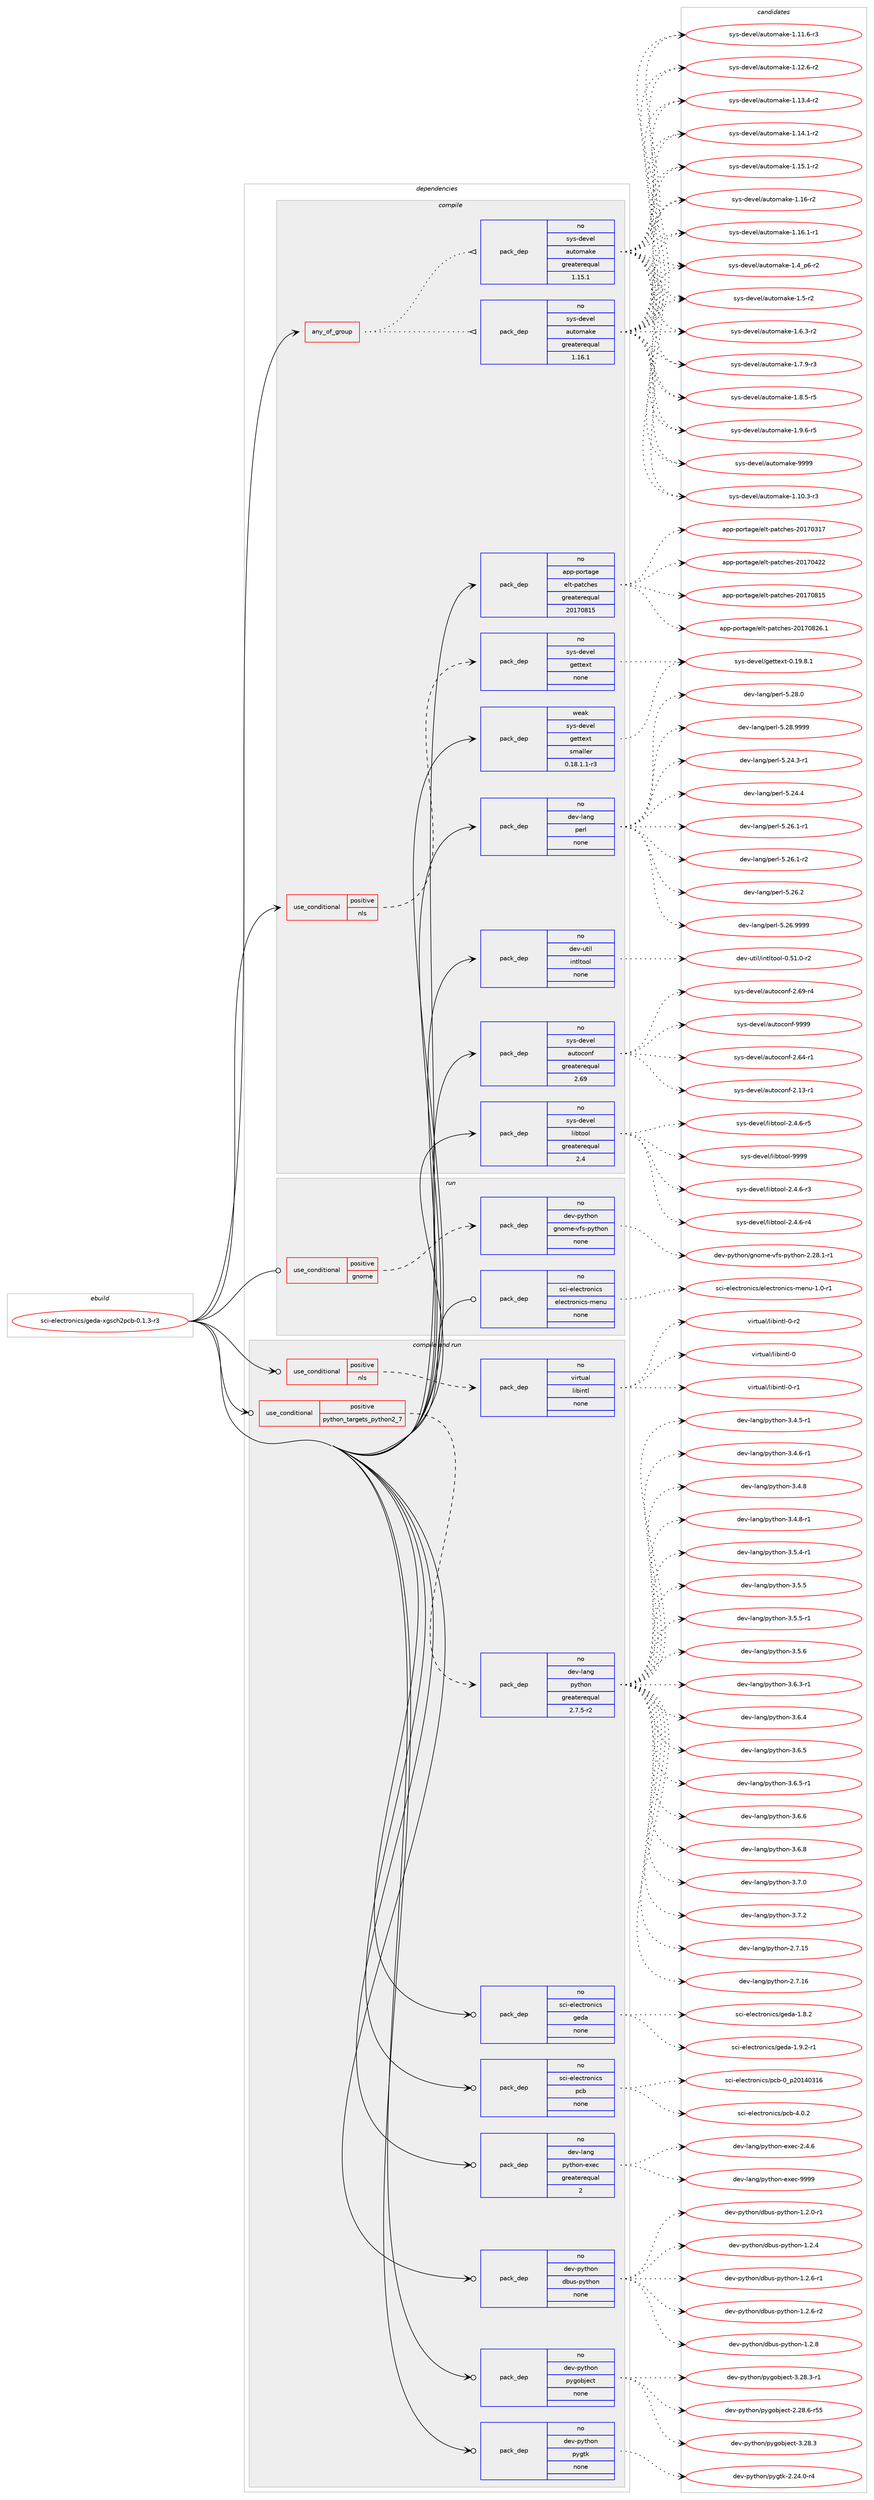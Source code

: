digraph prolog {

# *************
# Graph options
# *************

newrank=true;
concentrate=true;
compound=true;
graph [rankdir=LR,fontname=Helvetica,fontsize=10,ranksep=1.5];#, ranksep=2.5, nodesep=0.2];
edge  [arrowhead=vee];
node  [fontname=Helvetica,fontsize=10];

# **********
# The ebuild
# **********

subgraph cluster_leftcol {
color=gray;
rank=same;
label=<<i>ebuild</i>>;
id [label="sci-electronics/geda-xgsch2pcb-0.1.3-r3", color=red, width=4, href="../sci-electronics/geda-xgsch2pcb-0.1.3-r3.svg"];
}

# ****************
# The dependencies
# ****************

subgraph cluster_midcol {
color=gray;
label=<<i>dependencies</i>>;
subgraph cluster_compile {
fillcolor="#eeeeee";
style=filled;
label=<<i>compile</i>>;
subgraph any26812 {
dependency1689365 [label=<<TABLE BORDER="0" CELLBORDER="1" CELLSPACING="0" CELLPADDING="4"><TR><TD CELLPADDING="10">any_of_group</TD></TR></TABLE>>, shape=none, color=red];subgraph pack1209135 {
dependency1689366 [label=<<TABLE BORDER="0" CELLBORDER="1" CELLSPACING="0" CELLPADDING="4" WIDTH="220"><TR><TD ROWSPAN="6" CELLPADDING="30">pack_dep</TD></TR><TR><TD WIDTH="110">no</TD></TR><TR><TD>sys-devel</TD></TR><TR><TD>automake</TD></TR><TR><TD>greaterequal</TD></TR><TR><TD>1.16.1</TD></TR></TABLE>>, shape=none, color=blue];
}
dependency1689365:e -> dependency1689366:w [weight=20,style="dotted",arrowhead="oinv"];
subgraph pack1209136 {
dependency1689367 [label=<<TABLE BORDER="0" CELLBORDER="1" CELLSPACING="0" CELLPADDING="4" WIDTH="220"><TR><TD ROWSPAN="6" CELLPADDING="30">pack_dep</TD></TR><TR><TD WIDTH="110">no</TD></TR><TR><TD>sys-devel</TD></TR><TR><TD>automake</TD></TR><TR><TD>greaterequal</TD></TR><TR><TD>1.15.1</TD></TR></TABLE>>, shape=none, color=blue];
}
dependency1689365:e -> dependency1689367:w [weight=20,style="dotted",arrowhead="oinv"];
}
id:e -> dependency1689365:w [weight=20,style="solid",arrowhead="vee"];
subgraph cond452566 {
dependency1689368 [label=<<TABLE BORDER="0" CELLBORDER="1" CELLSPACING="0" CELLPADDING="4"><TR><TD ROWSPAN="3" CELLPADDING="10">use_conditional</TD></TR><TR><TD>positive</TD></TR><TR><TD>nls</TD></TR></TABLE>>, shape=none, color=red];
subgraph pack1209137 {
dependency1689369 [label=<<TABLE BORDER="0" CELLBORDER="1" CELLSPACING="0" CELLPADDING="4" WIDTH="220"><TR><TD ROWSPAN="6" CELLPADDING="30">pack_dep</TD></TR><TR><TD WIDTH="110">no</TD></TR><TR><TD>sys-devel</TD></TR><TR><TD>gettext</TD></TR><TR><TD>none</TD></TR><TR><TD></TD></TR></TABLE>>, shape=none, color=blue];
}
dependency1689368:e -> dependency1689369:w [weight=20,style="dashed",arrowhead="vee"];
}
id:e -> dependency1689368:w [weight=20,style="solid",arrowhead="vee"];
subgraph pack1209138 {
dependency1689370 [label=<<TABLE BORDER="0" CELLBORDER="1" CELLSPACING="0" CELLPADDING="4" WIDTH="220"><TR><TD ROWSPAN="6" CELLPADDING="30">pack_dep</TD></TR><TR><TD WIDTH="110">no</TD></TR><TR><TD>app-portage</TD></TR><TR><TD>elt-patches</TD></TR><TR><TD>greaterequal</TD></TR><TR><TD>20170815</TD></TR></TABLE>>, shape=none, color=blue];
}
id:e -> dependency1689370:w [weight=20,style="solid",arrowhead="vee"];
subgraph pack1209139 {
dependency1689371 [label=<<TABLE BORDER="0" CELLBORDER="1" CELLSPACING="0" CELLPADDING="4" WIDTH="220"><TR><TD ROWSPAN="6" CELLPADDING="30">pack_dep</TD></TR><TR><TD WIDTH="110">no</TD></TR><TR><TD>dev-lang</TD></TR><TR><TD>perl</TD></TR><TR><TD>none</TD></TR><TR><TD></TD></TR></TABLE>>, shape=none, color=blue];
}
id:e -> dependency1689371:w [weight=20,style="solid",arrowhead="vee"];
subgraph pack1209140 {
dependency1689372 [label=<<TABLE BORDER="0" CELLBORDER="1" CELLSPACING="0" CELLPADDING="4" WIDTH="220"><TR><TD ROWSPAN="6" CELLPADDING="30">pack_dep</TD></TR><TR><TD WIDTH="110">no</TD></TR><TR><TD>dev-util</TD></TR><TR><TD>intltool</TD></TR><TR><TD>none</TD></TR><TR><TD></TD></TR></TABLE>>, shape=none, color=blue];
}
id:e -> dependency1689372:w [weight=20,style="solid",arrowhead="vee"];
subgraph pack1209141 {
dependency1689373 [label=<<TABLE BORDER="0" CELLBORDER="1" CELLSPACING="0" CELLPADDING="4" WIDTH="220"><TR><TD ROWSPAN="6" CELLPADDING="30">pack_dep</TD></TR><TR><TD WIDTH="110">no</TD></TR><TR><TD>sys-devel</TD></TR><TR><TD>autoconf</TD></TR><TR><TD>greaterequal</TD></TR><TR><TD>2.69</TD></TR></TABLE>>, shape=none, color=blue];
}
id:e -> dependency1689373:w [weight=20,style="solid",arrowhead="vee"];
subgraph pack1209142 {
dependency1689374 [label=<<TABLE BORDER="0" CELLBORDER="1" CELLSPACING="0" CELLPADDING="4" WIDTH="220"><TR><TD ROWSPAN="6" CELLPADDING="30">pack_dep</TD></TR><TR><TD WIDTH="110">no</TD></TR><TR><TD>sys-devel</TD></TR><TR><TD>libtool</TD></TR><TR><TD>greaterequal</TD></TR><TR><TD>2.4</TD></TR></TABLE>>, shape=none, color=blue];
}
id:e -> dependency1689374:w [weight=20,style="solid",arrowhead="vee"];
subgraph pack1209143 {
dependency1689375 [label=<<TABLE BORDER="0" CELLBORDER="1" CELLSPACING="0" CELLPADDING="4" WIDTH="220"><TR><TD ROWSPAN="6" CELLPADDING="30">pack_dep</TD></TR><TR><TD WIDTH="110">weak</TD></TR><TR><TD>sys-devel</TD></TR><TR><TD>gettext</TD></TR><TR><TD>smaller</TD></TR><TR><TD>0.18.1.1-r3</TD></TR></TABLE>>, shape=none, color=blue];
}
id:e -> dependency1689375:w [weight=20,style="solid",arrowhead="vee"];
}
subgraph cluster_compileandrun {
fillcolor="#eeeeee";
style=filled;
label=<<i>compile and run</i>>;
subgraph cond452567 {
dependency1689376 [label=<<TABLE BORDER="0" CELLBORDER="1" CELLSPACING="0" CELLPADDING="4"><TR><TD ROWSPAN="3" CELLPADDING="10">use_conditional</TD></TR><TR><TD>positive</TD></TR><TR><TD>nls</TD></TR></TABLE>>, shape=none, color=red];
subgraph pack1209144 {
dependency1689377 [label=<<TABLE BORDER="0" CELLBORDER="1" CELLSPACING="0" CELLPADDING="4" WIDTH="220"><TR><TD ROWSPAN="6" CELLPADDING="30">pack_dep</TD></TR><TR><TD WIDTH="110">no</TD></TR><TR><TD>virtual</TD></TR><TR><TD>libintl</TD></TR><TR><TD>none</TD></TR><TR><TD></TD></TR></TABLE>>, shape=none, color=blue];
}
dependency1689376:e -> dependency1689377:w [weight=20,style="dashed",arrowhead="vee"];
}
id:e -> dependency1689376:w [weight=20,style="solid",arrowhead="odotvee"];
subgraph cond452568 {
dependency1689378 [label=<<TABLE BORDER="0" CELLBORDER="1" CELLSPACING="0" CELLPADDING="4"><TR><TD ROWSPAN="3" CELLPADDING="10">use_conditional</TD></TR><TR><TD>positive</TD></TR><TR><TD>python_targets_python2_7</TD></TR></TABLE>>, shape=none, color=red];
subgraph pack1209145 {
dependency1689379 [label=<<TABLE BORDER="0" CELLBORDER="1" CELLSPACING="0" CELLPADDING="4" WIDTH="220"><TR><TD ROWSPAN="6" CELLPADDING="30">pack_dep</TD></TR><TR><TD WIDTH="110">no</TD></TR><TR><TD>dev-lang</TD></TR><TR><TD>python</TD></TR><TR><TD>greaterequal</TD></TR><TR><TD>2.7.5-r2</TD></TR></TABLE>>, shape=none, color=blue];
}
dependency1689378:e -> dependency1689379:w [weight=20,style="dashed",arrowhead="vee"];
}
id:e -> dependency1689378:w [weight=20,style="solid",arrowhead="odotvee"];
subgraph pack1209146 {
dependency1689380 [label=<<TABLE BORDER="0" CELLBORDER="1" CELLSPACING="0" CELLPADDING="4" WIDTH="220"><TR><TD ROWSPAN="6" CELLPADDING="30">pack_dep</TD></TR><TR><TD WIDTH="110">no</TD></TR><TR><TD>dev-lang</TD></TR><TR><TD>python-exec</TD></TR><TR><TD>greaterequal</TD></TR><TR><TD>2</TD></TR></TABLE>>, shape=none, color=blue];
}
id:e -> dependency1689380:w [weight=20,style="solid",arrowhead="odotvee"];
subgraph pack1209147 {
dependency1689381 [label=<<TABLE BORDER="0" CELLBORDER="1" CELLSPACING="0" CELLPADDING="4" WIDTH="220"><TR><TD ROWSPAN="6" CELLPADDING="30">pack_dep</TD></TR><TR><TD WIDTH="110">no</TD></TR><TR><TD>dev-python</TD></TR><TR><TD>dbus-python</TD></TR><TR><TD>none</TD></TR><TR><TD></TD></TR></TABLE>>, shape=none, color=blue];
}
id:e -> dependency1689381:w [weight=20,style="solid",arrowhead="odotvee"];
subgraph pack1209148 {
dependency1689382 [label=<<TABLE BORDER="0" CELLBORDER="1" CELLSPACING="0" CELLPADDING="4" WIDTH="220"><TR><TD ROWSPAN="6" CELLPADDING="30">pack_dep</TD></TR><TR><TD WIDTH="110">no</TD></TR><TR><TD>dev-python</TD></TR><TR><TD>pygobject</TD></TR><TR><TD>none</TD></TR><TR><TD></TD></TR></TABLE>>, shape=none, color=blue];
}
id:e -> dependency1689382:w [weight=20,style="solid",arrowhead="odotvee"];
subgraph pack1209149 {
dependency1689383 [label=<<TABLE BORDER="0" CELLBORDER="1" CELLSPACING="0" CELLPADDING="4" WIDTH="220"><TR><TD ROWSPAN="6" CELLPADDING="30">pack_dep</TD></TR><TR><TD WIDTH="110">no</TD></TR><TR><TD>dev-python</TD></TR><TR><TD>pygtk</TD></TR><TR><TD>none</TD></TR><TR><TD></TD></TR></TABLE>>, shape=none, color=blue];
}
id:e -> dependency1689383:w [weight=20,style="solid",arrowhead="odotvee"];
subgraph pack1209150 {
dependency1689384 [label=<<TABLE BORDER="0" CELLBORDER="1" CELLSPACING="0" CELLPADDING="4" WIDTH="220"><TR><TD ROWSPAN="6" CELLPADDING="30">pack_dep</TD></TR><TR><TD WIDTH="110">no</TD></TR><TR><TD>sci-electronics</TD></TR><TR><TD>geda</TD></TR><TR><TD>none</TD></TR><TR><TD></TD></TR></TABLE>>, shape=none, color=blue];
}
id:e -> dependency1689384:w [weight=20,style="solid",arrowhead="odotvee"];
subgraph pack1209151 {
dependency1689385 [label=<<TABLE BORDER="0" CELLBORDER="1" CELLSPACING="0" CELLPADDING="4" WIDTH="220"><TR><TD ROWSPAN="6" CELLPADDING="30">pack_dep</TD></TR><TR><TD WIDTH="110">no</TD></TR><TR><TD>sci-electronics</TD></TR><TR><TD>pcb</TD></TR><TR><TD>none</TD></TR><TR><TD></TD></TR></TABLE>>, shape=none, color=blue];
}
id:e -> dependency1689385:w [weight=20,style="solid",arrowhead="odotvee"];
}
subgraph cluster_run {
fillcolor="#eeeeee";
style=filled;
label=<<i>run</i>>;
subgraph cond452569 {
dependency1689386 [label=<<TABLE BORDER="0" CELLBORDER="1" CELLSPACING="0" CELLPADDING="4"><TR><TD ROWSPAN="3" CELLPADDING="10">use_conditional</TD></TR><TR><TD>positive</TD></TR><TR><TD>gnome</TD></TR></TABLE>>, shape=none, color=red];
subgraph pack1209152 {
dependency1689387 [label=<<TABLE BORDER="0" CELLBORDER="1" CELLSPACING="0" CELLPADDING="4" WIDTH="220"><TR><TD ROWSPAN="6" CELLPADDING="30">pack_dep</TD></TR><TR><TD WIDTH="110">no</TD></TR><TR><TD>dev-python</TD></TR><TR><TD>gnome-vfs-python</TD></TR><TR><TD>none</TD></TR><TR><TD></TD></TR></TABLE>>, shape=none, color=blue];
}
dependency1689386:e -> dependency1689387:w [weight=20,style="dashed",arrowhead="vee"];
}
id:e -> dependency1689386:w [weight=20,style="solid",arrowhead="odot"];
subgraph pack1209153 {
dependency1689388 [label=<<TABLE BORDER="0" CELLBORDER="1" CELLSPACING="0" CELLPADDING="4" WIDTH="220"><TR><TD ROWSPAN="6" CELLPADDING="30">pack_dep</TD></TR><TR><TD WIDTH="110">no</TD></TR><TR><TD>sci-electronics</TD></TR><TR><TD>electronics-menu</TD></TR><TR><TD>none</TD></TR><TR><TD></TD></TR></TABLE>>, shape=none, color=blue];
}
id:e -> dependency1689388:w [weight=20,style="solid",arrowhead="odot"];
}
}

# **************
# The candidates
# **************

subgraph cluster_choices {
rank=same;
color=gray;
label=<<i>candidates</i>>;

subgraph choice1209135 {
color=black;
nodesep=1;
choice11512111545100101118101108479711711611110997107101454946494846514511451 [label="sys-devel/automake-1.10.3-r3", color=red, width=4,href="../sys-devel/automake-1.10.3-r3.svg"];
choice11512111545100101118101108479711711611110997107101454946494946544511451 [label="sys-devel/automake-1.11.6-r3", color=red, width=4,href="../sys-devel/automake-1.11.6-r3.svg"];
choice11512111545100101118101108479711711611110997107101454946495046544511450 [label="sys-devel/automake-1.12.6-r2", color=red, width=4,href="../sys-devel/automake-1.12.6-r2.svg"];
choice11512111545100101118101108479711711611110997107101454946495146524511450 [label="sys-devel/automake-1.13.4-r2", color=red, width=4,href="../sys-devel/automake-1.13.4-r2.svg"];
choice11512111545100101118101108479711711611110997107101454946495246494511450 [label="sys-devel/automake-1.14.1-r2", color=red, width=4,href="../sys-devel/automake-1.14.1-r2.svg"];
choice11512111545100101118101108479711711611110997107101454946495346494511450 [label="sys-devel/automake-1.15.1-r2", color=red, width=4,href="../sys-devel/automake-1.15.1-r2.svg"];
choice1151211154510010111810110847971171161111099710710145494649544511450 [label="sys-devel/automake-1.16-r2", color=red, width=4,href="../sys-devel/automake-1.16-r2.svg"];
choice11512111545100101118101108479711711611110997107101454946495446494511449 [label="sys-devel/automake-1.16.1-r1", color=red, width=4,href="../sys-devel/automake-1.16.1-r1.svg"];
choice115121115451001011181011084797117116111109971071014549465295112544511450 [label="sys-devel/automake-1.4_p6-r2", color=red, width=4,href="../sys-devel/automake-1.4_p6-r2.svg"];
choice11512111545100101118101108479711711611110997107101454946534511450 [label="sys-devel/automake-1.5-r2", color=red, width=4,href="../sys-devel/automake-1.5-r2.svg"];
choice115121115451001011181011084797117116111109971071014549465446514511450 [label="sys-devel/automake-1.6.3-r2", color=red, width=4,href="../sys-devel/automake-1.6.3-r2.svg"];
choice115121115451001011181011084797117116111109971071014549465546574511451 [label="sys-devel/automake-1.7.9-r3", color=red, width=4,href="../sys-devel/automake-1.7.9-r3.svg"];
choice115121115451001011181011084797117116111109971071014549465646534511453 [label="sys-devel/automake-1.8.5-r5", color=red, width=4,href="../sys-devel/automake-1.8.5-r5.svg"];
choice115121115451001011181011084797117116111109971071014549465746544511453 [label="sys-devel/automake-1.9.6-r5", color=red, width=4,href="../sys-devel/automake-1.9.6-r5.svg"];
choice115121115451001011181011084797117116111109971071014557575757 [label="sys-devel/automake-9999", color=red, width=4,href="../sys-devel/automake-9999.svg"];
dependency1689366:e -> choice11512111545100101118101108479711711611110997107101454946494846514511451:w [style=dotted,weight="100"];
dependency1689366:e -> choice11512111545100101118101108479711711611110997107101454946494946544511451:w [style=dotted,weight="100"];
dependency1689366:e -> choice11512111545100101118101108479711711611110997107101454946495046544511450:w [style=dotted,weight="100"];
dependency1689366:e -> choice11512111545100101118101108479711711611110997107101454946495146524511450:w [style=dotted,weight="100"];
dependency1689366:e -> choice11512111545100101118101108479711711611110997107101454946495246494511450:w [style=dotted,weight="100"];
dependency1689366:e -> choice11512111545100101118101108479711711611110997107101454946495346494511450:w [style=dotted,weight="100"];
dependency1689366:e -> choice1151211154510010111810110847971171161111099710710145494649544511450:w [style=dotted,weight="100"];
dependency1689366:e -> choice11512111545100101118101108479711711611110997107101454946495446494511449:w [style=dotted,weight="100"];
dependency1689366:e -> choice115121115451001011181011084797117116111109971071014549465295112544511450:w [style=dotted,weight="100"];
dependency1689366:e -> choice11512111545100101118101108479711711611110997107101454946534511450:w [style=dotted,weight="100"];
dependency1689366:e -> choice115121115451001011181011084797117116111109971071014549465446514511450:w [style=dotted,weight="100"];
dependency1689366:e -> choice115121115451001011181011084797117116111109971071014549465546574511451:w [style=dotted,weight="100"];
dependency1689366:e -> choice115121115451001011181011084797117116111109971071014549465646534511453:w [style=dotted,weight="100"];
dependency1689366:e -> choice115121115451001011181011084797117116111109971071014549465746544511453:w [style=dotted,weight="100"];
dependency1689366:e -> choice115121115451001011181011084797117116111109971071014557575757:w [style=dotted,weight="100"];
}
subgraph choice1209136 {
color=black;
nodesep=1;
choice11512111545100101118101108479711711611110997107101454946494846514511451 [label="sys-devel/automake-1.10.3-r3", color=red, width=4,href="../sys-devel/automake-1.10.3-r3.svg"];
choice11512111545100101118101108479711711611110997107101454946494946544511451 [label="sys-devel/automake-1.11.6-r3", color=red, width=4,href="../sys-devel/automake-1.11.6-r3.svg"];
choice11512111545100101118101108479711711611110997107101454946495046544511450 [label="sys-devel/automake-1.12.6-r2", color=red, width=4,href="../sys-devel/automake-1.12.6-r2.svg"];
choice11512111545100101118101108479711711611110997107101454946495146524511450 [label="sys-devel/automake-1.13.4-r2", color=red, width=4,href="../sys-devel/automake-1.13.4-r2.svg"];
choice11512111545100101118101108479711711611110997107101454946495246494511450 [label="sys-devel/automake-1.14.1-r2", color=red, width=4,href="../sys-devel/automake-1.14.1-r2.svg"];
choice11512111545100101118101108479711711611110997107101454946495346494511450 [label="sys-devel/automake-1.15.1-r2", color=red, width=4,href="../sys-devel/automake-1.15.1-r2.svg"];
choice1151211154510010111810110847971171161111099710710145494649544511450 [label="sys-devel/automake-1.16-r2", color=red, width=4,href="../sys-devel/automake-1.16-r2.svg"];
choice11512111545100101118101108479711711611110997107101454946495446494511449 [label="sys-devel/automake-1.16.1-r1", color=red, width=4,href="../sys-devel/automake-1.16.1-r1.svg"];
choice115121115451001011181011084797117116111109971071014549465295112544511450 [label="sys-devel/automake-1.4_p6-r2", color=red, width=4,href="../sys-devel/automake-1.4_p6-r2.svg"];
choice11512111545100101118101108479711711611110997107101454946534511450 [label="sys-devel/automake-1.5-r2", color=red, width=4,href="../sys-devel/automake-1.5-r2.svg"];
choice115121115451001011181011084797117116111109971071014549465446514511450 [label="sys-devel/automake-1.6.3-r2", color=red, width=4,href="../sys-devel/automake-1.6.3-r2.svg"];
choice115121115451001011181011084797117116111109971071014549465546574511451 [label="sys-devel/automake-1.7.9-r3", color=red, width=4,href="../sys-devel/automake-1.7.9-r3.svg"];
choice115121115451001011181011084797117116111109971071014549465646534511453 [label="sys-devel/automake-1.8.5-r5", color=red, width=4,href="../sys-devel/automake-1.8.5-r5.svg"];
choice115121115451001011181011084797117116111109971071014549465746544511453 [label="sys-devel/automake-1.9.6-r5", color=red, width=4,href="../sys-devel/automake-1.9.6-r5.svg"];
choice115121115451001011181011084797117116111109971071014557575757 [label="sys-devel/automake-9999", color=red, width=4,href="../sys-devel/automake-9999.svg"];
dependency1689367:e -> choice11512111545100101118101108479711711611110997107101454946494846514511451:w [style=dotted,weight="100"];
dependency1689367:e -> choice11512111545100101118101108479711711611110997107101454946494946544511451:w [style=dotted,weight="100"];
dependency1689367:e -> choice11512111545100101118101108479711711611110997107101454946495046544511450:w [style=dotted,weight="100"];
dependency1689367:e -> choice11512111545100101118101108479711711611110997107101454946495146524511450:w [style=dotted,weight="100"];
dependency1689367:e -> choice11512111545100101118101108479711711611110997107101454946495246494511450:w [style=dotted,weight="100"];
dependency1689367:e -> choice11512111545100101118101108479711711611110997107101454946495346494511450:w [style=dotted,weight="100"];
dependency1689367:e -> choice1151211154510010111810110847971171161111099710710145494649544511450:w [style=dotted,weight="100"];
dependency1689367:e -> choice11512111545100101118101108479711711611110997107101454946495446494511449:w [style=dotted,weight="100"];
dependency1689367:e -> choice115121115451001011181011084797117116111109971071014549465295112544511450:w [style=dotted,weight="100"];
dependency1689367:e -> choice11512111545100101118101108479711711611110997107101454946534511450:w [style=dotted,weight="100"];
dependency1689367:e -> choice115121115451001011181011084797117116111109971071014549465446514511450:w [style=dotted,weight="100"];
dependency1689367:e -> choice115121115451001011181011084797117116111109971071014549465546574511451:w [style=dotted,weight="100"];
dependency1689367:e -> choice115121115451001011181011084797117116111109971071014549465646534511453:w [style=dotted,weight="100"];
dependency1689367:e -> choice115121115451001011181011084797117116111109971071014549465746544511453:w [style=dotted,weight="100"];
dependency1689367:e -> choice115121115451001011181011084797117116111109971071014557575757:w [style=dotted,weight="100"];
}
subgraph choice1209137 {
color=black;
nodesep=1;
choice1151211154510010111810110847103101116116101120116454846495746564649 [label="sys-devel/gettext-0.19.8.1", color=red, width=4,href="../sys-devel/gettext-0.19.8.1.svg"];
dependency1689369:e -> choice1151211154510010111810110847103101116116101120116454846495746564649:w [style=dotted,weight="100"];
}
subgraph choice1209138 {
color=black;
nodesep=1;
choice97112112451121111141169710310147101108116451129711699104101115455048495548514955 [label="app-portage/elt-patches-20170317", color=red, width=4,href="../app-portage/elt-patches-20170317.svg"];
choice97112112451121111141169710310147101108116451129711699104101115455048495548525050 [label="app-portage/elt-patches-20170422", color=red, width=4,href="../app-portage/elt-patches-20170422.svg"];
choice97112112451121111141169710310147101108116451129711699104101115455048495548564953 [label="app-portage/elt-patches-20170815", color=red, width=4,href="../app-portage/elt-patches-20170815.svg"];
choice971121124511211111411697103101471011081164511297116991041011154550484955485650544649 [label="app-portage/elt-patches-20170826.1", color=red, width=4,href="../app-portage/elt-patches-20170826.1.svg"];
dependency1689370:e -> choice97112112451121111141169710310147101108116451129711699104101115455048495548514955:w [style=dotted,weight="100"];
dependency1689370:e -> choice97112112451121111141169710310147101108116451129711699104101115455048495548525050:w [style=dotted,weight="100"];
dependency1689370:e -> choice97112112451121111141169710310147101108116451129711699104101115455048495548564953:w [style=dotted,weight="100"];
dependency1689370:e -> choice971121124511211111411697103101471011081164511297116991041011154550484955485650544649:w [style=dotted,weight="100"];
}
subgraph choice1209139 {
color=black;
nodesep=1;
choice100101118451089711010347112101114108455346505246514511449 [label="dev-lang/perl-5.24.3-r1", color=red, width=4,href="../dev-lang/perl-5.24.3-r1.svg"];
choice10010111845108971101034711210111410845534650524652 [label="dev-lang/perl-5.24.4", color=red, width=4,href="../dev-lang/perl-5.24.4.svg"];
choice100101118451089711010347112101114108455346505446494511449 [label="dev-lang/perl-5.26.1-r1", color=red, width=4,href="../dev-lang/perl-5.26.1-r1.svg"];
choice100101118451089711010347112101114108455346505446494511450 [label="dev-lang/perl-5.26.1-r2", color=red, width=4,href="../dev-lang/perl-5.26.1-r2.svg"];
choice10010111845108971101034711210111410845534650544650 [label="dev-lang/perl-5.26.2", color=red, width=4,href="../dev-lang/perl-5.26.2.svg"];
choice10010111845108971101034711210111410845534650544657575757 [label="dev-lang/perl-5.26.9999", color=red, width=4,href="../dev-lang/perl-5.26.9999.svg"];
choice10010111845108971101034711210111410845534650564648 [label="dev-lang/perl-5.28.0", color=red, width=4,href="../dev-lang/perl-5.28.0.svg"];
choice10010111845108971101034711210111410845534650564657575757 [label="dev-lang/perl-5.28.9999", color=red, width=4,href="../dev-lang/perl-5.28.9999.svg"];
dependency1689371:e -> choice100101118451089711010347112101114108455346505246514511449:w [style=dotted,weight="100"];
dependency1689371:e -> choice10010111845108971101034711210111410845534650524652:w [style=dotted,weight="100"];
dependency1689371:e -> choice100101118451089711010347112101114108455346505446494511449:w [style=dotted,weight="100"];
dependency1689371:e -> choice100101118451089711010347112101114108455346505446494511450:w [style=dotted,weight="100"];
dependency1689371:e -> choice10010111845108971101034711210111410845534650544650:w [style=dotted,weight="100"];
dependency1689371:e -> choice10010111845108971101034711210111410845534650544657575757:w [style=dotted,weight="100"];
dependency1689371:e -> choice10010111845108971101034711210111410845534650564648:w [style=dotted,weight="100"];
dependency1689371:e -> choice10010111845108971101034711210111410845534650564657575757:w [style=dotted,weight="100"];
}
subgraph choice1209140 {
color=black;
nodesep=1;
choice1001011184511711610510847105110116108116111111108454846534946484511450 [label="dev-util/intltool-0.51.0-r2", color=red, width=4,href="../dev-util/intltool-0.51.0-r2.svg"];
dependency1689372:e -> choice1001011184511711610510847105110116108116111111108454846534946484511450:w [style=dotted,weight="100"];
}
subgraph choice1209141 {
color=black;
nodesep=1;
choice1151211154510010111810110847971171161119911111010245504649514511449 [label="sys-devel/autoconf-2.13-r1", color=red, width=4,href="../sys-devel/autoconf-2.13-r1.svg"];
choice1151211154510010111810110847971171161119911111010245504654524511449 [label="sys-devel/autoconf-2.64-r1", color=red, width=4,href="../sys-devel/autoconf-2.64-r1.svg"];
choice1151211154510010111810110847971171161119911111010245504654574511452 [label="sys-devel/autoconf-2.69-r4", color=red, width=4,href="../sys-devel/autoconf-2.69-r4.svg"];
choice115121115451001011181011084797117116111991111101024557575757 [label="sys-devel/autoconf-9999", color=red, width=4,href="../sys-devel/autoconf-9999.svg"];
dependency1689373:e -> choice1151211154510010111810110847971171161119911111010245504649514511449:w [style=dotted,weight="100"];
dependency1689373:e -> choice1151211154510010111810110847971171161119911111010245504654524511449:w [style=dotted,weight="100"];
dependency1689373:e -> choice1151211154510010111810110847971171161119911111010245504654574511452:w [style=dotted,weight="100"];
dependency1689373:e -> choice115121115451001011181011084797117116111991111101024557575757:w [style=dotted,weight="100"];
}
subgraph choice1209142 {
color=black;
nodesep=1;
choice1151211154510010111810110847108105981161111111084550465246544511451 [label="sys-devel/libtool-2.4.6-r3", color=red, width=4,href="../sys-devel/libtool-2.4.6-r3.svg"];
choice1151211154510010111810110847108105981161111111084550465246544511452 [label="sys-devel/libtool-2.4.6-r4", color=red, width=4,href="../sys-devel/libtool-2.4.6-r4.svg"];
choice1151211154510010111810110847108105981161111111084550465246544511453 [label="sys-devel/libtool-2.4.6-r5", color=red, width=4,href="../sys-devel/libtool-2.4.6-r5.svg"];
choice1151211154510010111810110847108105981161111111084557575757 [label="sys-devel/libtool-9999", color=red, width=4,href="../sys-devel/libtool-9999.svg"];
dependency1689374:e -> choice1151211154510010111810110847108105981161111111084550465246544511451:w [style=dotted,weight="100"];
dependency1689374:e -> choice1151211154510010111810110847108105981161111111084550465246544511452:w [style=dotted,weight="100"];
dependency1689374:e -> choice1151211154510010111810110847108105981161111111084550465246544511453:w [style=dotted,weight="100"];
dependency1689374:e -> choice1151211154510010111810110847108105981161111111084557575757:w [style=dotted,weight="100"];
}
subgraph choice1209143 {
color=black;
nodesep=1;
choice1151211154510010111810110847103101116116101120116454846495746564649 [label="sys-devel/gettext-0.19.8.1", color=red, width=4,href="../sys-devel/gettext-0.19.8.1.svg"];
dependency1689375:e -> choice1151211154510010111810110847103101116116101120116454846495746564649:w [style=dotted,weight="100"];
}
subgraph choice1209144 {
color=black;
nodesep=1;
choice1181051141161179710847108105981051101161084548 [label="virtual/libintl-0", color=red, width=4,href="../virtual/libintl-0.svg"];
choice11810511411611797108471081059810511011610845484511449 [label="virtual/libintl-0-r1", color=red, width=4,href="../virtual/libintl-0-r1.svg"];
choice11810511411611797108471081059810511011610845484511450 [label="virtual/libintl-0-r2", color=red, width=4,href="../virtual/libintl-0-r2.svg"];
dependency1689377:e -> choice1181051141161179710847108105981051101161084548:w [style=dotted,weight="100"];
dependency1689377:e -> choice11810511411611797108471081059810511011610845484511449:w [style=dotted,weight="100"];
dependency1689377:e -> choice11810511411611797108471081059810511011610845484511450:w [style=dotted,weight="100"];
}
subgraph choice1209145 {
color=black;
nodesep=1;
choice10010111845108971101034711212111610411111045504655464953 [label="dev-lang/python-2.7.15", color=red, width=4,href="../dev-lang/python-2.7.15.svg"];
choice10010111845108971101034711212111610411111045504655464954 [label="dev-lang/python-2.7.16", color=red, width=4,href="../dev-lang/python-2.7.16.svg"];
choice1001011184510897110103471121211161041111104551465246534511449 [label="dev-lang/python-3.4.5-r1", color=red, width=4,href="../dev-lang/python-3.4.5-r1.svg"];
choice1001011184510897110103471121211161041111104551465246544511449 [label="dev-lang/python-3.4.6-r1", color=red, width=4,href="../dev-lang/python-3.4.6-r1.svg"];
choice100101118451089711010347112121116104111110455146524656 [label="dev-lang/python-3.4.8", color=red, width=4,href="../dev-lang/python-3.4.8.svg"];
choice1001011184510897110103471121211161041111104551465246564511449 [label="dev-lang/python-3.4.8-r1", color=red, width=4,href="../dev-lang/python-3.4.8-r1.svg"];
choice1001011184510897110103471121211161041111104551465346524511449 [label="dev-lang/python-3.5.4-r1", color=red, width=4,href="../dev-lang/python-3.5.4-r1.svg"];
choice100101118451089711010347112121116104111110455146534653 [label="dev-lang/python-3.5.5", color=red, width=4,href="../dev-lang/python-3.5.5.svg"];
choice1001011184510897110103471121211161041111104551465346534511449 [label="dev-lang/python-3.5.5-r1", color=red, width=4,href="../dev-lang/python-3.5.5-r1.svg"];
choice100101118451089711010347112121116104111110455146534654 [label="dev-lang/python-3.5.6", color=red, width=4,href="../dev-lang/python-3.5.6.svg"];
choice1001011184510897110103471121211161041111104551465446514511449 [label="dev-lang/python-3.6.3-r1", color=red, width=4,href="../dev-lang/python-3.6.3-r1.svg"];
choice100101118451089711010347112121116104111110455146544652 [label="dev-lang/python-3.6.4", color=red, width=4,href="../dev-lang/python-3.6.4.svg"];
choice100101118451089711010347112121116104111110455146544653 [label="dev-lang/python-3.6.5", color=red, width=4,href="../dev-lang/python-3.6.5.svg"];
choice1001011184510897110103471121211161041111104551465446534511449 [label="dev-lang/python-3.6.5-r1", color=red, width=4,href="../dev-lang/python-3.6.5-r1.svg"];
choice100101118451089711010347112121116104111110455146544654 [label="dev-lang/python-3.6.6", color=red, width=4,href="../dev-lang/python-3.6.6.svg"];
choice100101118451089711010347112121116104111110455146544656 [label="dev-lang/python-3.6.8", color=red, width=4,href="../dev-lang/python-3.6.8.svg"];
choice100101118451089711010347112121116104111110455146554648 [label="dev-lang/python-3.7.0", color=red, width=4,href="../dev-lang/python-3.7.0.svg"];
choice100101118451089711010347112121116104111110455146554650 [label="dev-lang/python-3.7.2", color=red, width=4,href="../dev-lang/python-3.7.2.svg"];
dependency1689379:e -> choice10010111845108971101034711212111610411111045504655464953:w [style=dotted,weight="100"];
dependency1689379:e -> choice10010111845108971101034711212111610411111045504655464954:w [style=dotted,weight="100"];
dependency1689379:e -> choice1001011184510897110103471121211161041111104551465246534511449:w [style=dotted,weight="100"];
dependency1689379:e -> choice1001011184510897110103471121211161041111104551465246544511449:w [style=dotted,weight="100"];
dependency1689379:e -> choice100101118451089711010347112121116104111110455146524656:w [style=dotted,weight="100"];
dependency1689379:e -> choice1001011184510897110103471121211161041111104551465246564511449:w [style=dotted,weight="100"];
dependency1689379:e -> choice1001011184510897110103471121211161041111104551465346524511449:w [style=dotted,weight="100"];
dependency1689379:e -> choice100101118451089711010347112121116104111110455146534653:w [style=dotted,weight="100"];
dependency1689379:e -> choice1001011184510897110103471121211161041111104551465346534511449:w [style=dotted,weight="100"];
dependency1689379:e -> choice100101118451089711010347112121116104111110455146534654:w [style=dotted,weight="100"];
dependency1689379:e -> choice1001011184510897110103471121211161041111104551465446514511449:w [style=dotted,weight="100"];
dependency1689379:e -> choice100101118451089711010347112121116104111110455146544652:w [style=dotted,weight="100"];
dependency1689379:e -> choice100101118451089711010347112121116104111110455146544653:w [style=dotted,weight="100"];
dependency1689379:e -> choice1001011184510897110103471121211161041111104551465446534511449:w [style=dotted,weight="100"];
dependency1689379:e -> choice100101118451089711010347112121116104111110455146544654:w [style=dotted,weight="100"];
dependency1689379:e -> choice100101118451089711010347112121116104111110455146544656:w [style=dotted,weight="100"];
dependency1689379:e -> choice100101118451089711010347112121116104111110455146554648:w [style=dotted,weight="100"];
dependency1689379:e -> choice100101118451089711010347112121116104111110455146554650:w [style=dotted,weight="100"];
}
subgraph choice1209146 {
color=black;
nodesep=1;
choice1001011184510897110103471121211161041111104510112010199455046524654 [label="dev-lang/python-exec-2.4.6", color=red, width=4,href="../dev-lang/python-exec-2.4.6.svg"];
choice10010111845108971101034711212111610411111045101120101994557575757 [label="dev-lang/python-exec-9999", color=red, width=4,href="../dev-lang/python-exec-9999.svg"];
dependency1689380:e -> choice1001011184510897110103471121211161041111104510112010199455046524654:w [style=dotted,weight="100"];
dependency1689380:e -> choice10010111845108971101034711212111610411111045101120101994557575757:w [style=dotted,weight="100"];
}
subgraph choice1209147 {
color=black;
nodesep=1;
choice100101118451121211161041111104710098117115451121211161041111104549465046484511449 [label="dev-python/dbus-python-1.2.0-r1", color=red, width=4,href="../dev-python/dbus-python-1.2.0-r1.svg"];
choice10010111845112121116104111110471009811711545112121116104111110454946504652 [label="dev-python/dbus-python-1.2.4", color=red, width=4,href="../dev-python/dbus-python-1.2.4.svg"];
choice100101118451121211161041111104710098117115451121211161041111104549465046544511449 [label="dev-python/dbus-python-1.2.6-r1", color=red, width=4,href="../dev-python/dbus-python-1.2.6-r1.svg"];
choice100101118451121211161041111104710098117115451121211161041111104549465046544511450 [label="dev-python/dbus-python-1.2.6-r2", color=red, width=4,href="../dev-python/dbus-python-1.2.6-r2.svg"];
choice10010111845112121116104111110471009811711545112121116104111110454946504656 [label="dev-python/dbus-python-1.2.8", color=red, width=4,href="../dev-python/dbus-python-1.2.8.svg"];
dependency1689381:e -> choice100101118451121211161041111104710098117115451121211161041111104549465046484511449:w [style=dotted,weight="100"];
dependency1689381:e -> choice10010111845112121116104111110471009811711545112121116104111110454946504652:w [style=dotted,weight="100"];
dependency1689381:e -> choice100101118451121211161041111104710098117115451121211161041111104549465046544511449:w [style=dotted,weight="100"];
dependency1689381:e -> choice100101118451121211161041111104710098117115451121211161041111104549465046544511450:w [style=dotted,weight="100"];
dependency1689381:e -> choice10010111845112121116104111110471009811711545112121116104111110454946504656:w [style=dotted,weight="100"];
}
subgraph choice1209148 {
color=black;
nodesep=1;
choice1001011184511212111610411111047112121103111981061019911645504650564654451145353 [label="dev-python/pygobject-2.28.6-r55", color=red, width=4,href="../dev-python/pygobject-2.28.6-r55.svg"];
choice1001011184511212111610411111047112121103111981061019911645514650564651 [label="dev-python/pygobject-3.28.3", color=red, width=4,href="../dev-python/pygobject-3.28.3.svg"];
choice10010111845112121116104111110471121211031119810610199116455146505646514511449 [label="dev-python/pygobject-3.28.3-r1", color=red, width=4,href="../dev-python/pygobject-3.28.3-r1.svg"];
dependency1689382:e -> choice1001011184511212111610411111047112121103111981061019911645504650564654451145353:w [style=dotted,weight="100"];
dependency1689382:e -> choice1001011184511212111610411111047112121103111981061019911645514650564651:w [style=dotted,weight="100"];
dependency1689382:e -> choice10010111845112121116104111110471121211031119810610199116455146505646514511449:w [style=dotted,weight="100"];
}
subgraph choice1209149 {
color=black;
nodesep=1;
choice1001011184511212111610411111047112121103116107455046505246484511452 [label="dev-python/pygtk-2.24.0-r4", color=red, width=4,href="../dev-python/pygtk-2.24.0-r4.svg"];
dependency1689383:e -> choice1001011184511212111610411111047112121103116107455046505246484511452:w [style=dotted,weight="100"];
}
subgraph choice1209150 {
color=black;
nodesep=1;
choice115991054510110810199116114111110105991154710310110097454946564650 [label="sci-electronics/geda-1.8.2", color=red, width=4,href="../sci-electronics/geda-1.8.2.svg"];
choice1159910545101108101991161141111101059911547103101100974549465746504511449 [label="sci-electronics/geda-1.9.2-r1", color=red, width=4,href="../sci-electronics/geda-1.9.2-r1.svg"];
dependency1689384:e -> choice115991054510110810199116114111110105991154710310110097454946564650:w [style=dotted,weight="100"];
dependency1689384:e -> choice1159910545101108101991161141111101059911547103101100974549465746504511449:w [style=dotted,weight="100"];
}
subgraph choice1209151 {
color=black;
nodesep=1;
choice115991054510110810199116114111110105991154711299984548951125048495248514954 [label="sci-electronics/pcb-0_p20140316", color=red, width=4,href="../sci-electronics/pcb-0_p20140316.svg"];
choice11599105451011081019911611411111010599115471129998455246484650 [label="sci-electronics/pcb-4.0.2", color=red, width=4,href="../sci-electronics/pcb-4.0.2.svg"];
dependency1689385:e -> choice115991054510110810199116114111110105991154711299984548951125048495248514954:w [style=dotted,weight="100"];
dependency1689385:e -> choice11599105451011081019911611411111010599115471129998455246484650:w [style=dotted,weight="100"];
}
subgraph choice1209152 {
color=black;
nodesep=1;
choice10010111845112121116104111110471031101111091014511810211545112121116104111110455046505646494511449 [label="dev-python/gnome-vfs-python-2.28.1-r1", color=red, width=4,href="../dev-python/gnome-vfs-python-2.28.1-r1.svg"];
dependency1689387:e -> choice10010111845112121116104111110471031101111091014511810211545112121116104111110455046505646494511449:w [style=dotted,weight="100"];
}
subgraph choice1209153 {
color=black;
nodesep=1;
choice1159910545101108101991161141111101059911547101108101991161141111101059911545109101110117454946484511449 [label="sci-electronics/electronics-menu-1.0-r1", color=red, width=4,href="../sci-electronics/electronics-menu-1.0-r1.svg"];
dependency1689388:e -> choice1159910545101108101991161141111101059911547101108101991161141111101059911545109101110117454946484511449:w [style=dotted,weight="100"];
}
}

}
